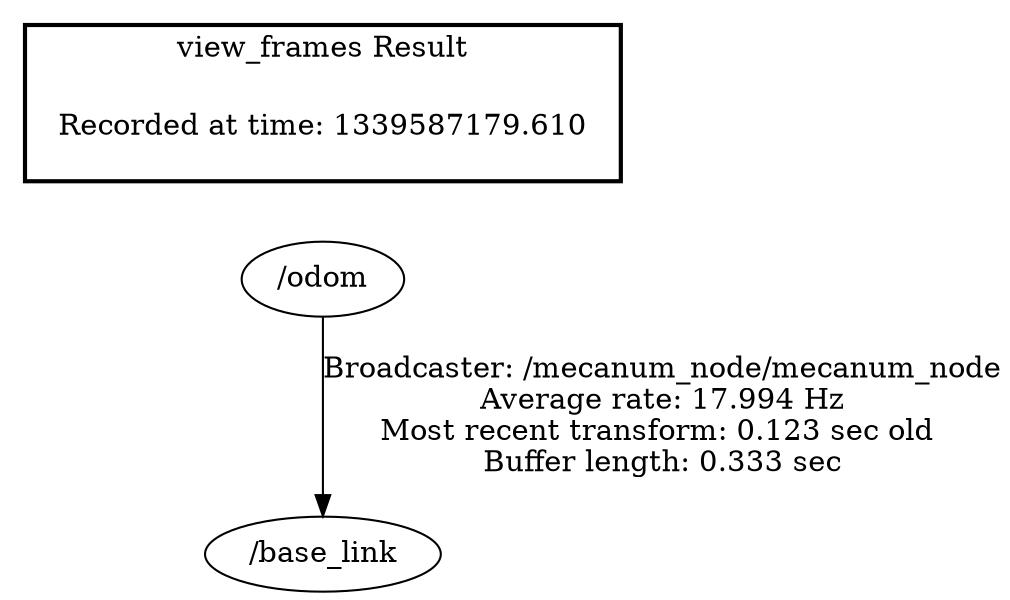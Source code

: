 digraph G {
"/odom" -> "/base_link"[label="Broadcaster: /mecanum_node/mecanum_node\nAverage rate: 17.994 Hz\nMost recent transform: 0.123 sec old \nBuffer length: 0.333 sec\n"];
edge [style=invis];
 subgraph cluster_legend { style=bold; color=black; label ="view_frames Result";
"Recorded at time: 1339587179.610"[ shape=plaintext ] ;
 }->"/odom";
}